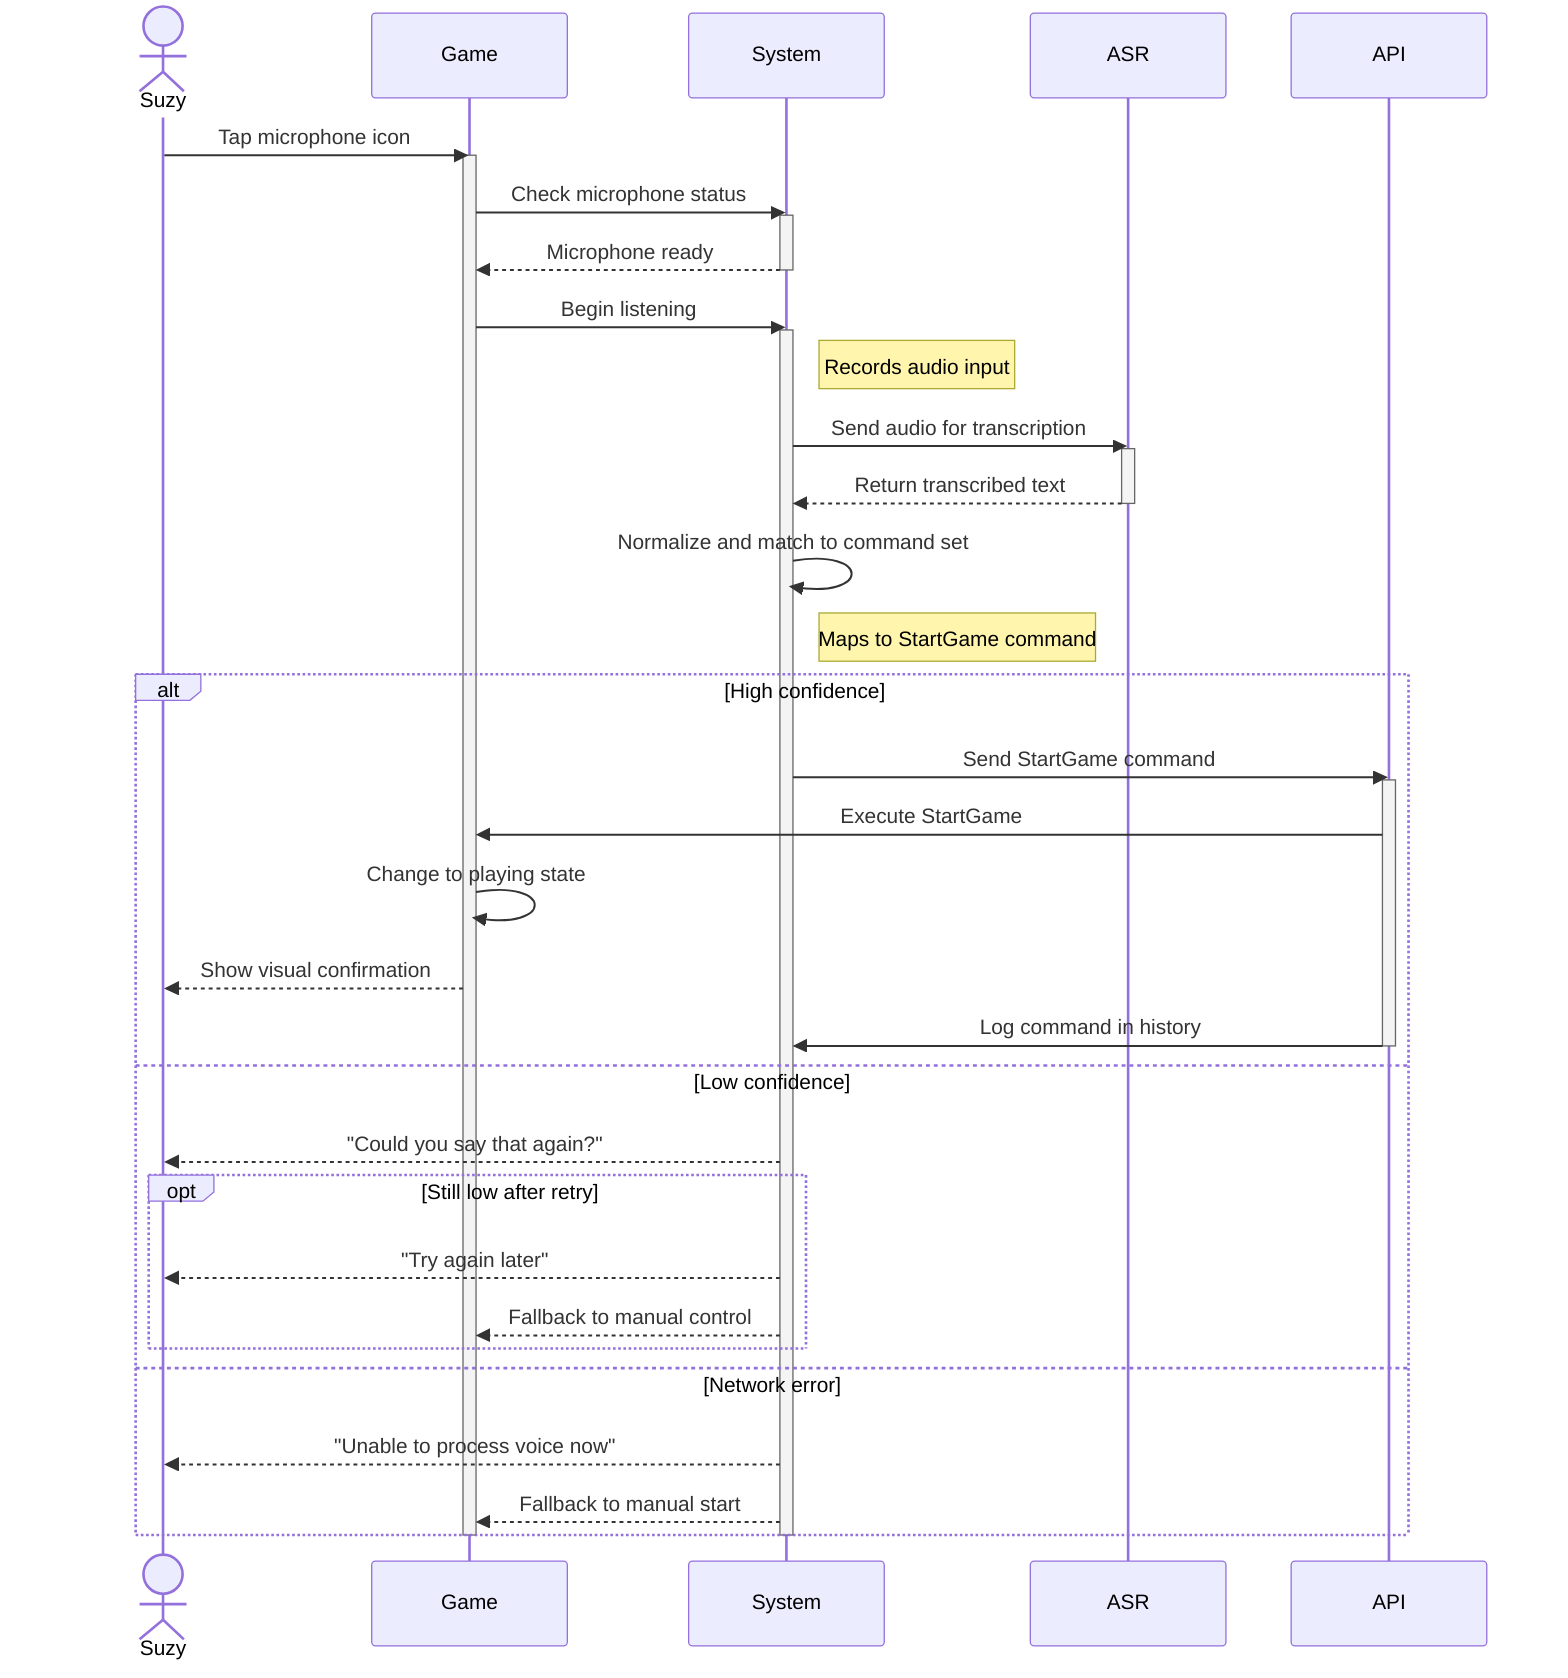 sequenceDiagram
    actor Suzy
    participant Game
    participant System
    participant ASR
    participant API
    
    Suzy->>Game: Tap microphone icon
    activate Game
    Game->>System: Check microphone status
    activate System
    System-->>Game: Microphone ready
    deactivate System

    Game->>System: Begin listening
    activate System
    Note right of System: Records audio input
    System->>ASR: Send audio for transcription
    activate ASR
    ASR-->>System: Return transcribed text
    deactivate ASR

    System->>System: Normalize and match to command set
    Note right of System: Maps to StartGame command
    
    alt High confidence
        System->>API: Send StartGame command
        activate API
        API->>Game: Execute StartGame
        Game->>Game: Change to playing state
        Game-->>Suzy: Show visual confirmation
        API->>System: Log command in history
        deactivate API
    else Low confidence
        System-->>Suzy: "Could you say that again?"
        opt Still low after retry
            System-->>Suzy: "Try again later"
            System-->>Game: Fallback to manual control
        end
    else Network error
        System-->>Suzy: "Unable to process voice now"
        System-->>Game: Fallback to manual start
    end
    deactivate System
    deactivate Game